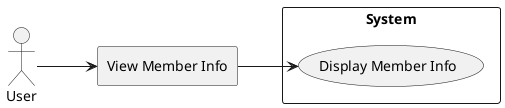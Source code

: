 @startuml UC003
left to right direction

actor User

rectangle "View Member Info" {
  User --> (View Member Info)
}

rectangle "System" {
  (View Member Info) --> (Display Member Info)
}

@enduml

